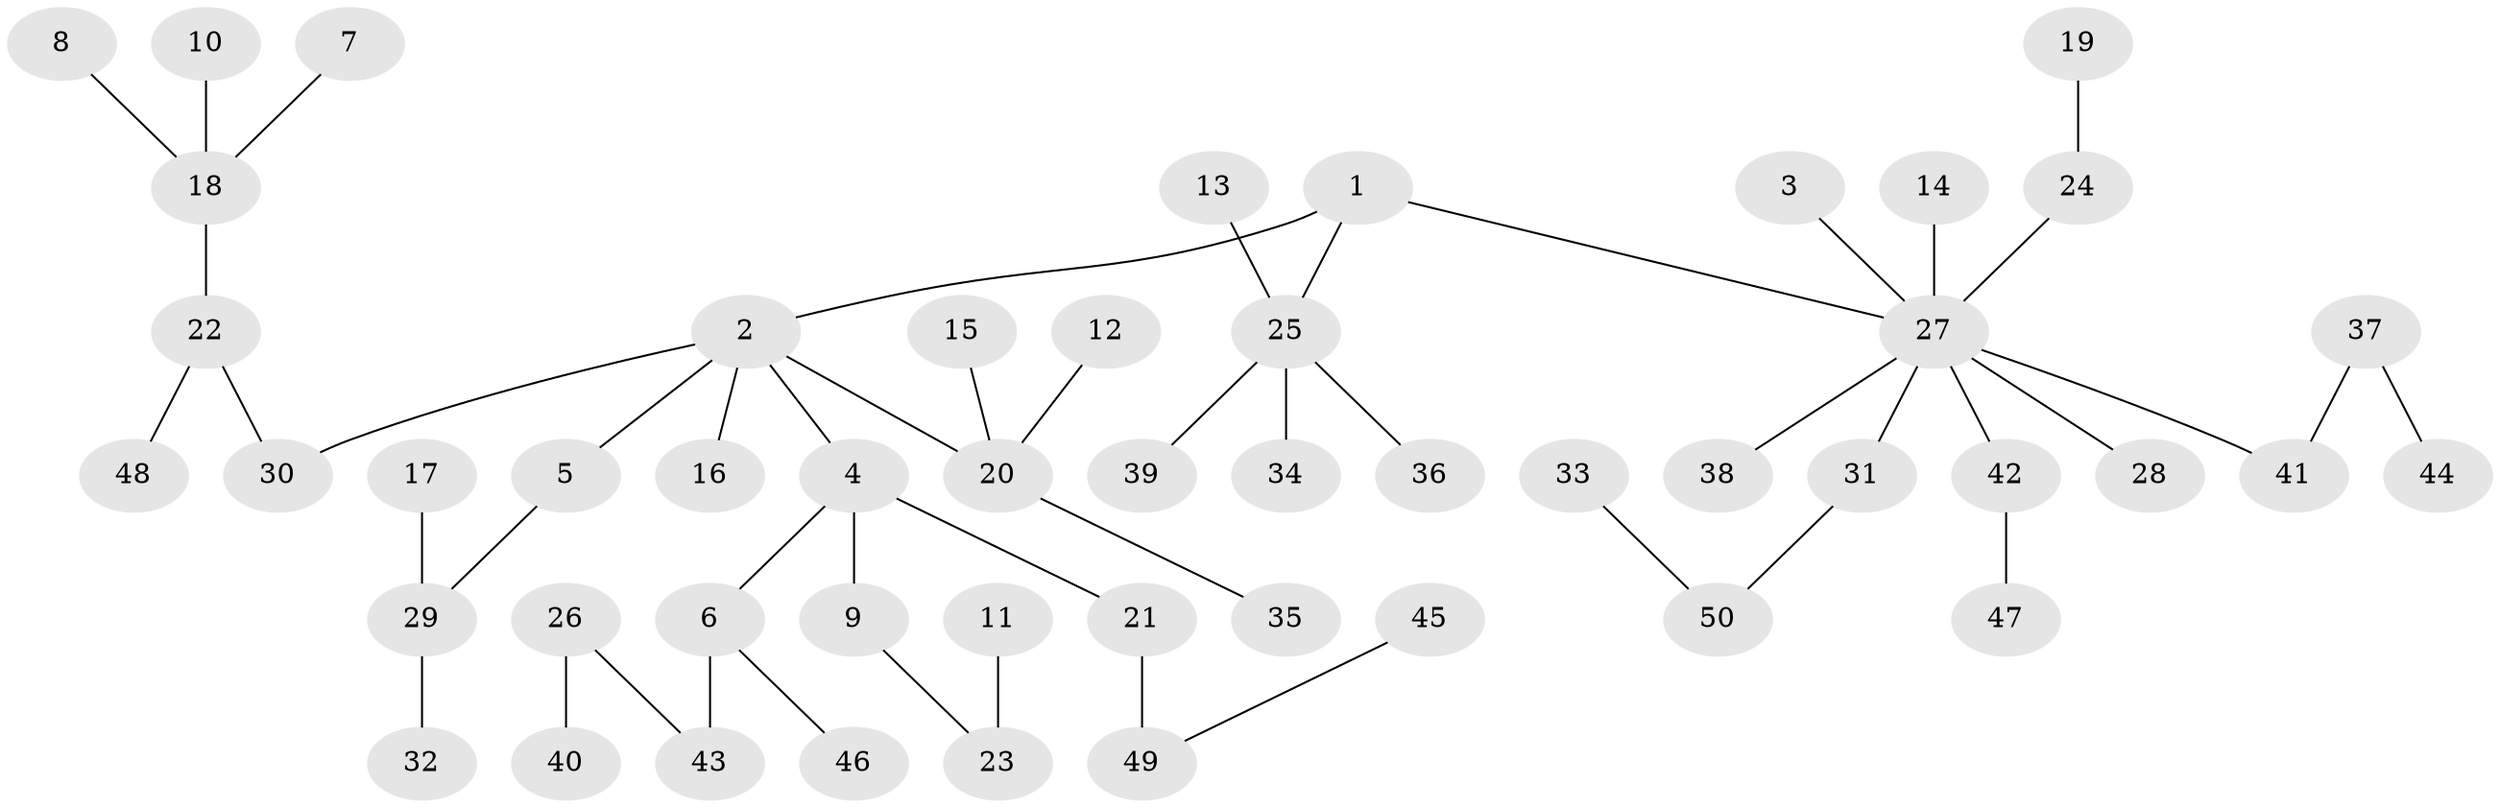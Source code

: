// original degree distribution, {3: 0.16161616161616163, 10: 0.010101010101010102, 5: 0.020202020202020204, 4: 0.0707070707070707, 1: 0.5050505050505051, 2: 0.2222222222222222, 6: 0.010101010101010102}
// Generated by graph-tools (version 1.1) at 2025/50/03/09/25 03:50:15]
// undirected, 50 vertices, 49 edges
graph export_dot {
graph [start="1"]
  node [color=gray90,style=filled];
  1;
  2;
  3;
  4;
  5;
  6;
  7;
  8;
  9;
  10;
  11;
  12;
  13;
  14;
  15;
  16;
  17;
  18;
  19;
  20;
  21;
  22;
  23;
  24;
  25;
  26;
  27;
  28;
  29;
  30;
  31;
  32;
  33;
  34;
  35;
  36;
  37;
  38;
  39;
  40;
  41;
  42;
  43;
  44;
  45;
  46;
  47;
  48;
  49;
  50;
  1 -- 2 [weight=1.0];
  1 -- 25 [weight=1.0];
  1 -- 27 [weight=1.0];
  2 -- 4 [weight=1.0];
  2 -- 5 [weight=1.0];
  2 -- 16 [weight=1.0];
  2 -- 20 [weight=1.0];
  2 -- 30 [weight=1.0];
  3 -- 27 [weight=1.0];
  4 -- 6 [weight=1.0];
  4 -- 9 [weight=1.0];
  4 -- 21 [weight=1.0];
  5 -- 29 [weight=1.0];
  6 -- 43 [weight=1.0];
  6 -- 46 [weight=1.0];
  7 -- 18 [weight=1.0];
  8 -- 18 [weight=1.0];
  9 -- 23 [weight=1.0];
  10 -- 18 [weight=1.0];
  11 -- 23 [weight=1.0];
  12 -- 20 [weight=1.0];
  13 -- 25 [weight=1.0];
  14 -- 27 [weight=1.0];
  15 -- 20 [weight=1.0];
  17 -- 29 [weight=1.0];
  18 -- 22 [weight=1.0];
  19 -- 24 [weight=1.0];
  20 -- 35 [weight=1.0];
  21 -- 49 [weight=1.0];
  22 -- 30 [weight=1.0];
  22 -- 48 [weight=1.0];
  24 -- 27 [weight=1.0];
  25 -- 34 [weight=1.0];
  25 -- 36 [weight=1.0];
  25 -- 39 [weight=1.0];
  26 -- 40 [weight=1.0];
  26 -- 43 [weight=1.0];
  27 -- 28 [weight=1.0];
  27 -- 31 [weight=1.0];
  27 -- 38 [weight=1.0];
  27 -- 41 [weight=1.0];
  27 -- 42 [weight=1.0];
  29 -- 32 [weight=1.0];
  31 -- 50 [weight=1.0];
  33 -- 50 [weight=1.0];
  37 -- 41 [weight=1.0];
  37 -- 44 [weight=1.0];
  42 -- 47 [weight=1.0];
  45 -- 49 [weight=1.0];
}
